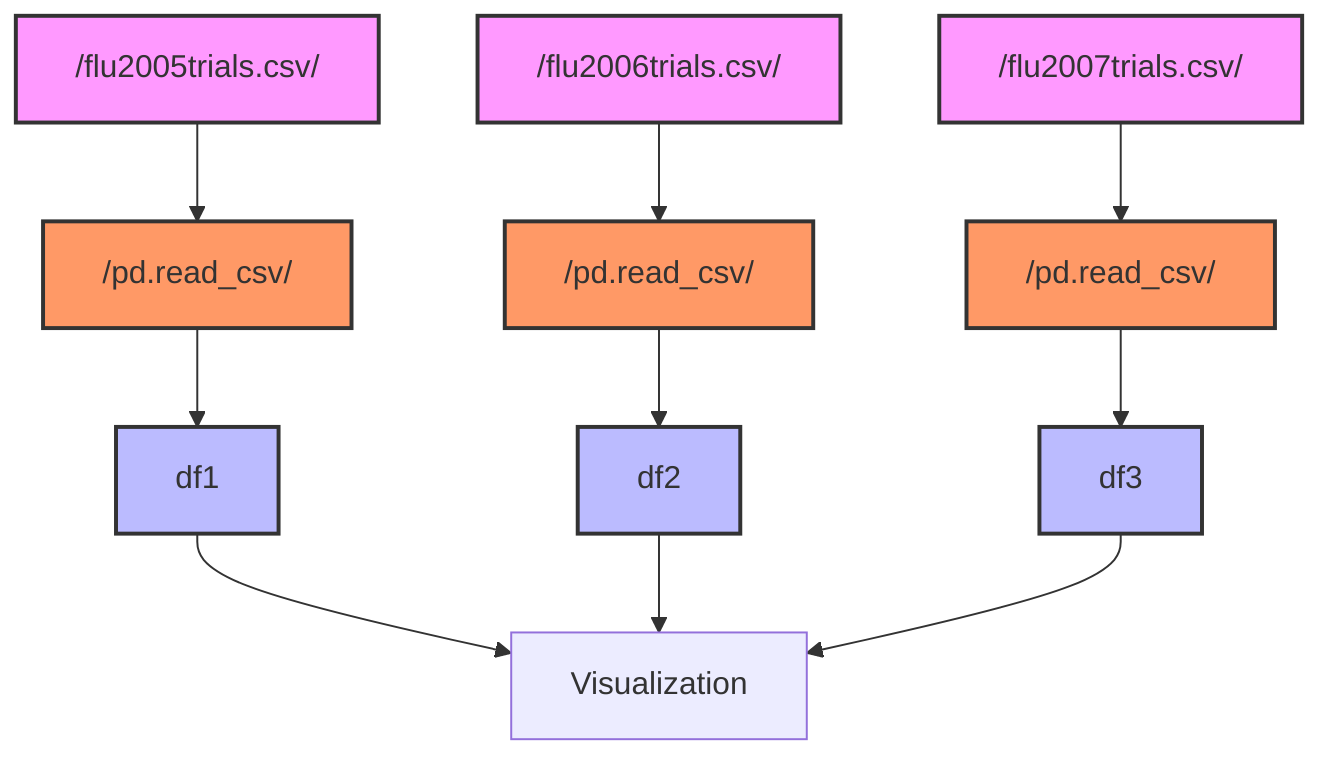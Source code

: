 %%{
  init: {
    "theme": "default"
  }
}%%
flowchart TD
    %% Data Sources Nodes %%
    data1["/flu2005trials.csv/"]:::dataSource
    data2["/flu2006trials.csv/"]:::dataSource
    data3["/flu2007trials.csv/"]:::dataSource

    %% Data Variables %%
    df1["df1"]:::dataVar
    df2["df2"]:::dataVar
    df3["df3"]:::dataVar

    %% Process Nodes %%
    readCSV1["/pd.read_csv/"]:::process
    readCSV2["/pd.read_csv/"]:::process
    readCSV3["/pd.read_csv/"]:::process

    %% Visualization %%
    visualize1["Visualization"]

    %% Data Flow %%
    data1 --> readCSV1 --> df1
    data2 --> readCSV2 --> df2
    data3 --> readCSV3 --> df3

    %% Usage of Variables %%
    df1 --> visualize1
    df2 --> visualize1
    df3 --> visualize1

    classDef dataSource fill:#f9f,stroke:#333,stroke-width:2px;
    classDef dataVar fill:#bbf,stroke:#333,stroke-width:2px;
    classDef process fill:#f96,stroke:#333,stroke-width:2px;